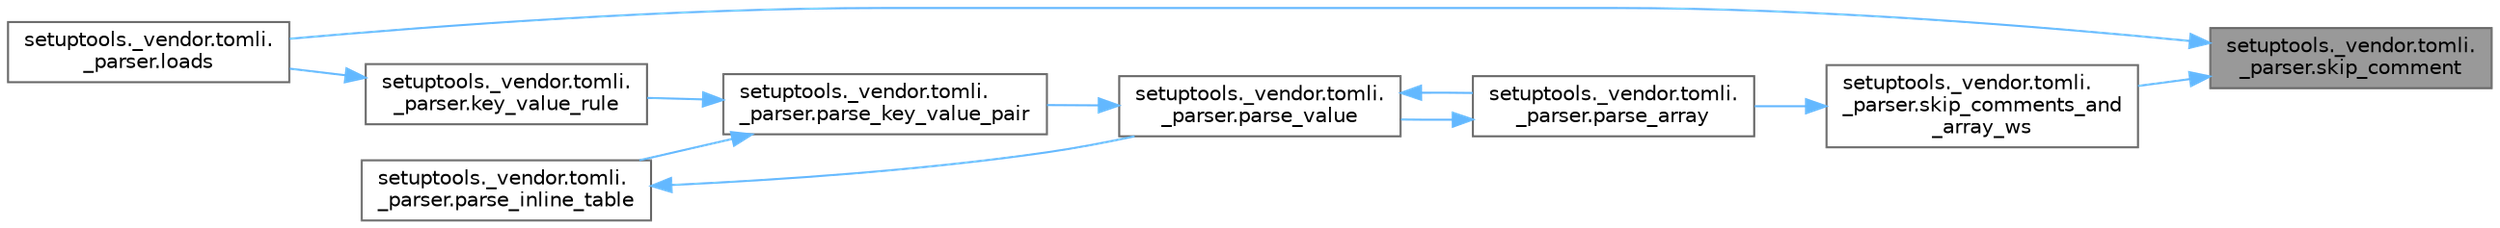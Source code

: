 digraph "setuptools._vendor.tomli._parser.skip_comment"
{
 // LATEX_PDF_SIZE
  bgcolor="transparent";
  edge [fontname=Helvetica,fontsize=10,labelfontname=Helvetica,labelfontsize=10];
  node [fontname=Helvetica,fontsize=10,shape=box,height=0.2,width=0.4];
  rankdir="RL";
  Node1 [id="Node000001",label="setuptools._vendor.tomli.\l_parser.skip_comment",height=0.2,width=0.4,color="gray40", fillcolor="grey60", style="filled", fontcolor="black",tooltip=" "];
  Node1 -> Node2 [id="edge1_Node000001_Node000002",dir="back",color="steelblue1",style="solid",tooltip=" "];
  Node2 [id="Node000002",label="setuptools._vendor.tomli.\l_parser.loads",height=0.2,width=0.4,color="grey40", fillcolor="white", style="filled",URL="$namespacesetuptools_1_1__vendor_1_1tomli_1_1__parser.html#a51a521918b4676994efaf2a7e8741a99",tooltip=" "];
  Node1 -> Node3 [id="edge2_Node000001_Node000003",dir="back",color="steelblue1",style="solid",tooltip=" "];
  Node3 [id="Node000003",label="setuptools._vendor.tomli.\l_parser.skip_comments_and\l_array_ws",height=0.2,width=0.4,color="grey40", fillcolor="white", style="filled",URL="$namespacesetuptools_1_1__vendor_1_1tomli_1_1__parser.html#af393ac0f56fa8cb49b9f379c8e18d996",tooltip=" "];
  Node3 -> Node4 [id="edge3_Node000003_Node000004",dir="back",color="steelblue1",style="solid",tooltip=" "];
  Node4 [id="Node000004",label="setuptools._vendor.tomli.\l_parser.parse_array",height=0.2,width=0.4,color="grey40", fillcolor="white", style="filled",URL="$namespacesetuptools_1_1__vendor_1_1tomli_1_1__parser.html#ac8580a64f23f80bbe732778133c7e49d",tooltip=" "];
  Node4 -> Node5 [id="edge4_Node000004_Node000005",dir="back",color="steelblue1",style="solid",tooltip=" "];
  Node5 [id="Node000005",label="setuptools._vendor.tomli.\l_parser.parse_value",height=0.2,width=0.4,color="grey40", fillcolor="white", style="filled",URL="$namespacesetuptools_1_1__vendor_1_1tomli_1_1__parser.html#a859c989acd058efb1e894ba2db0c0274",tooltip=" "];
  Node5 -> Node4 [id="edge5_Node000005_Node000004",dir="back",color="steelblue1",style="solid",tooltip=" "];
  Node5 -> Node6 [id="edge6_Node000005_Node000006",dir="back",color="steelblue1",style="solid",tooltip=" "];
  Node6 [id="Node000006",label="setuptools._vendor.tomli.\l_parser.parse_key_value_pair",height=0.2,width=0.4,color="grey40", fillcolor="white", style="filled",URL="$namespacesetuptools_1_1__vendor_1_1tomli_1_1__parser.html#a52beb72f312fddb91a97a42c7b6738d1",tooltip=" "];
  Node6 -> Node7 [id="edge7_Node000006_Node000007",dir="back",color="steelblue1",style="solid",tooltip=" "];
  Node7 [id="Node000007",label="setuptools._vendor.tomli.\l_parser.key_value_rule",height=0.2,width=0.4,color="grey40", fillcolor="white", style="filled",URL="$namespacesetuptools_1_1__vendor_1_1tomli_1_1__parser.html#ad6963d1b88baf19e1a51b342bfed6c9e",tooltip=" "];
  Node7 -> Node2 [id="edge8_Node000007_Node000002",dir="back",color="steelblue1",style="solid",tooltip=" "];
  Node6 -> Node8 [id="edge9_Node000006_Node000008",dir="back",color="steelblue1",style="solid",tooltip=" "];
  Node8 [id="Node000008",label="setuptools._vendor.tomli.\l_parser.parse_inline_table",height=0.2,width=0.4,color="grey40", fillcolor="white", style="filled",URL="$namespacesetuptools_1_1__vendor_1_1tomli_1_1__parser.html#a162d0490573ec0ae12d29951a508ec60",tooltip=" "];
  Node8 -> Node5 [id="edge10_Node000008_Node000005",dir="back",color="steelblue1",style="solid",tooltip=" "];
}
